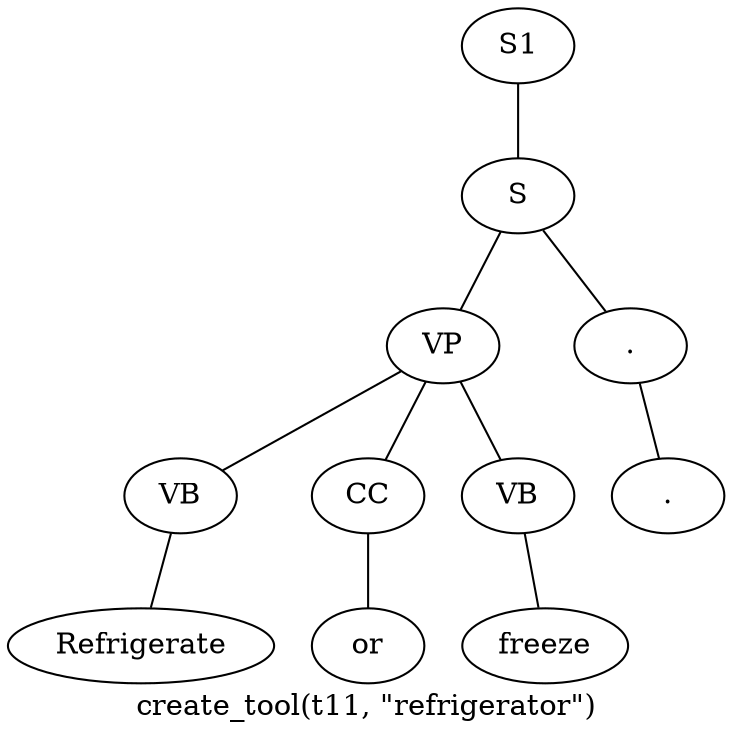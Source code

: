 graph SyntaxGraph {
	label = "create_tool(t11, \"refrigerator\")";
	Node0 [label="S1"];
	Node1 [label="S"];
	Node2 [label="VP"];
	Node3 [label="VB"];
	Node4 [label="Refrigerate"];
	Node5 [label="CC"];
	Node6 [label="or"];
	Node7 [label="VB"];
	Node8 [label="freeze"];
	Node9 [label="."];
	Node10 [label="."];

	Node0 -- Node1;
	Node1 -- Node2;
	Node1 -- Node9;
	Node2 -- Node3;
	Node2 -- Node5;
	Node2 -- Node7;
	Node3 -- Node4;
	Node5 -- Node6;
	Node7 -- Node8;
	Node9 -- Node10;
}